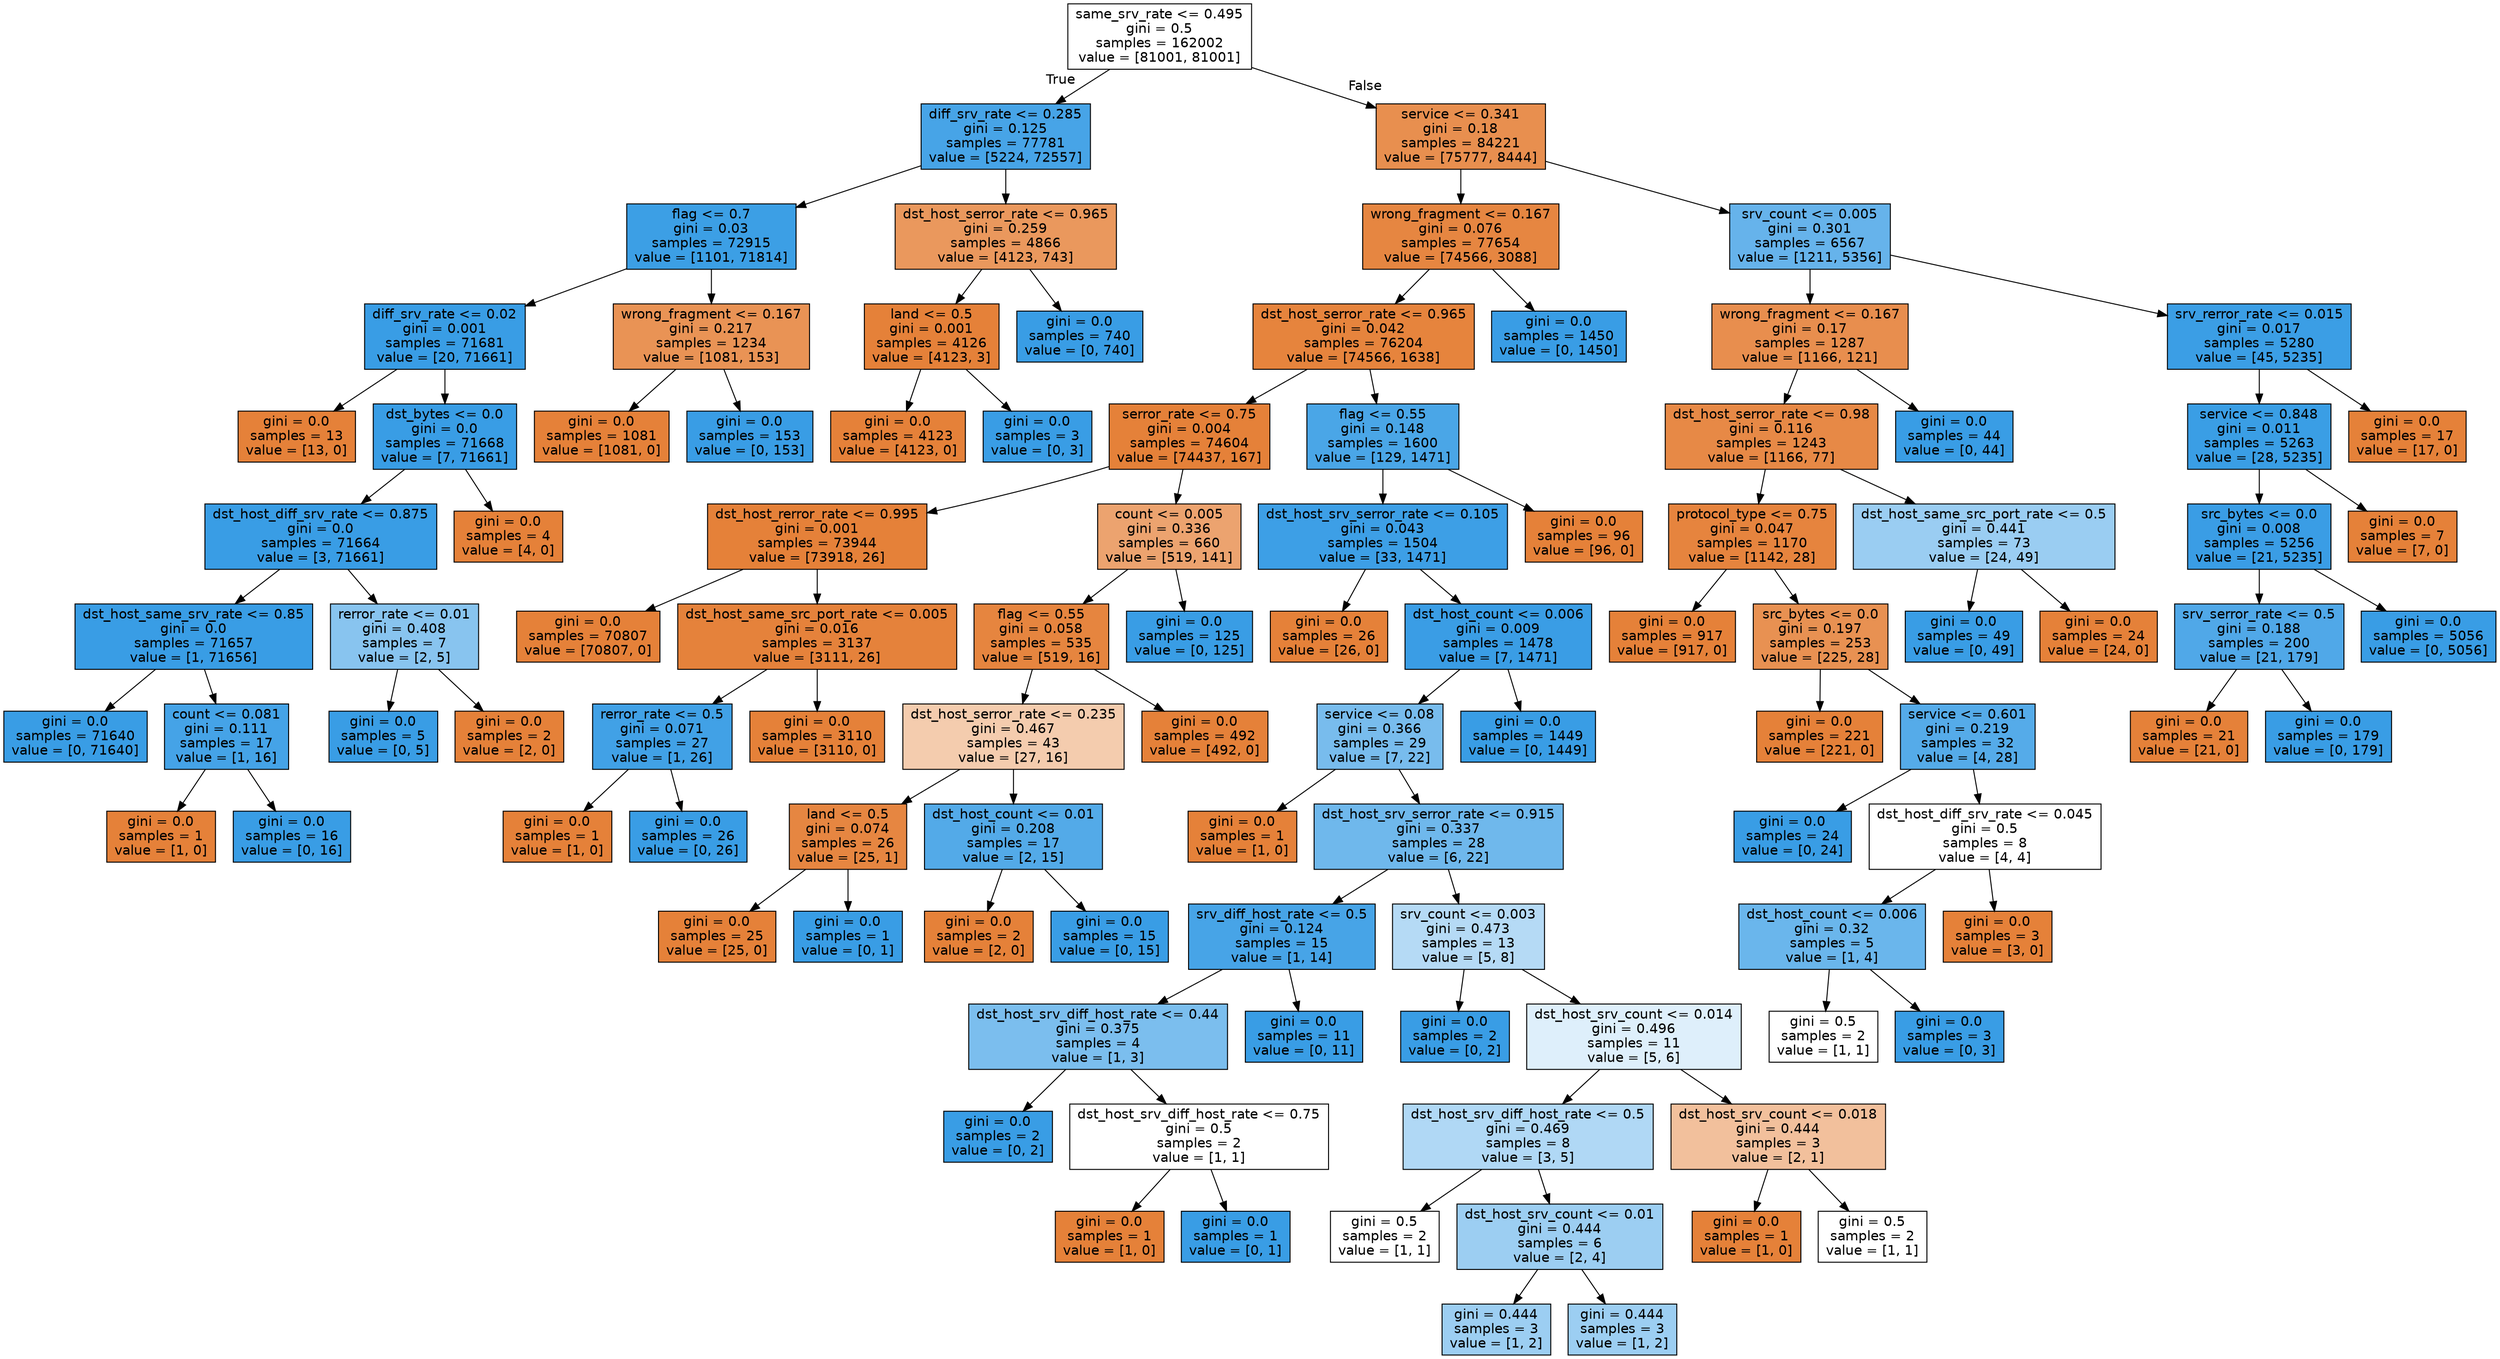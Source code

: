 digraph Tree {
node [shape=box, style="filled", color="black", fontname="helvetica"] ;
edge [fontname="helvetica"] ;
0 [label="same_srv_rate <= 0.495\ngini = 0.5\nsamples = 162002\nvalue = [81001, 81001]", fillcolor="#ffffff"] ;
1 [label="diff_srv_rate <= 0.285\ngini = 0.125\nsamples = 77781\nvalue = [5224, 72557]", fillcolor="#47a4e7"] ;
0 -> 1 [labeldistance=2.5, labelangle=45, headlabel="True"] ;
2 [label="flag <= 0.7\ngini = 0.03\nsamples = 72915\nvalue = [1101, 71814]", fillcolor="#3c9fe5"] ;
1 -> 2 ;
3 [label="diff_srv_rate <= 0.02\ngini = 0.001\nsamples = 71681\nvalue = [20, 71661]", fillcolor="#399de5"] ;
2 -> 3 ;
4 [label="gini = 0.0\nsamples = 13\nvalue = [13, 0]", fillcolor="#e58139"] ;
3 -> 4 ;
5 [label="dst_bytes <= 0.0\ngini = 0.0\nsamples = 71668\nvalue = [7, 71661]", fillcolor="#399de5"] ;
3 -> 5 ;
6 [label="dst_host_diff_srv_rate <= 0.875\ngini = 0.0\nsamples = 71664\nvalue = [3, 71661]", fillcolor="#399de5"] ;
5 -> 6 ;
7 [label="dst_host_same_srv_rate <= 0.85\ngini = 0.0\nsamples = 71657\nvalue = [1, 71656]", fillcolor="#399de5"] ;
6 -> 7 ;
8 [label="gini = 0.0\nsamples = 71640\nvalue = [0, 71640]", fillcolor="#399de5"] ;
7 -> 8 ;
9 [label="count <= 0.081\ngini = 0.111\nsamples = 17\nvalue = [1, 16]", fillcolor="#45a3e7"] ;
7 -> 9 ;
10 [label="gini = 0.0\nsamples = 1\nvalue = [1, 0]", fillcolor="#e58139"] ;
9 -> 10 ;
11 [label="gini = 0.0\nsamples = 16\nvalue = [0, 16]", fillcolor="#399de5"] ;
9 -> 11 ;
12 [label="rerror_rate <= 0.01\ngini = 0.408\nsamples = 7\nvalue = [2, 5]", fillcolor="#88c4ef"] ;
6 -> 12 ;
13 [label="gini = 0.0\nsamples = 5\nvalue = [0, 5]", fillcolor="#399de5"] ;
12 -> 13 ;
14 [label="gini = 0.0\nsamples = 2\nvalue = [2, 0]", fillcolor="#e58139"] ;
12 -> 14 ;
15 [label="gini = 0.0\nsamples = 4\nvalue = [4, 0]", fillcolor="#e58139"] ;
5 -> 15 ;
16 [label="wrong_fragment <= 0.167\ngini = 0.217\nsamples = 1234\nvalue = [1081, 153]", fillcolor="#e99355"] ;
2 -> 16 ;
17 [label="gini = 0.0\nsamples = 1081\nvalue = [1081, 0]", fillcolor="#e58139"] ;
16 -> 17 ;
18 [label="gini = 0.0\nsamples = 153\nvalue = [0, 153]", fillcolor="#399de5"] ;
16 -> 18 ;
19 [label="dst_host_serror_rate <= 0.965\ngini = 0.259\nsamples = 4866\nvalue = [4123, 743]", fillcolor="#ea985d"] ;
1 -> 19 ;
20 [label="land <= 0.5\ngini = 0.001\nsamples = 4126\nvalue = [4123, 3]", fillcolor="#e58139"] ;
19 -> 20 ;
21 [label="gini = 0.0\nsamples = 4123\nvalue = [4123, 0]", fillcolor="#e58139"] ;
20 -> 21 ;
22 [label="gini = 0.0\nsamples = 3\nvalue = [0, 3]", fillcolor="#399de5"] ;
20 -> 22 ;
23 [label="gini = 0.0\nsamples = 740\nvalue = [0, 740]", fillcolor="#399de5"] ;
19 -> 23 ;
24 [label="service <= 0.341\ngini = 0.18\nsamples = 84221\nvalue = [75777, 8444]", fillcolor="#e88f4f"] ;
0 -> 24 [labeldistance=2.5, labelangle=-45, headlabel="False"] ;
25 [label="wrong_fragment <= 0.167\ngini = 0.076\nsamples = 77654\nvalue = [74566, 3088]", fillcolor="#e68641"] ;
24 -> 25 ;
26 [label="dst_host_serror_rate <= 0.965\ngini = 0.042\nsamples = 76204\nvalue = [74566, 1638]", fillcolor="#e6843d"] ;
25 -> 26 ;
27 [label="serror_rate <= 0.75\ngini = 0.004\nsamples = 74604\nvalue = [74437, 167]", fillcolor="#e58139"] ;
26 -> 27 ;
28 [label="dst_host_rerror_rate <= 0.995\ngini = 0.001\nsamples = 73944\nvalue = [73918, 26]", fillcolor="#e58139"] ;
27 -> 28 ;
29 [label="gini = 0.0\nsamples = 70807\nvalue = [70807, 0]", fillcolor="#e58139"] ;
28 -> 29 ;
30 [label="dst_host_same_src_port_rate <= 0.005\ngini = 0.016\nsamples = 3137\nvalue = [3111, 26]", fillcolor="#e5823b"] ;
28 -> 30 ;
31 [label="rerror_rate <= 0.5\ngini = 0.071\nsamples = 27\nvalue = [1, 26]", fillcolor="#41a1e6"] ;
30 -> 31 ;
32 [label="gini = 0.0\nsamples = 1\nvalue = [1, 0]", fillcolor="#e58139"] ;
31 -> 32 ;
33 [label="gini = 0.0\nsamples = 26\nvalue = [0, 26]", fillcolor="#399de5"] ;
31 -> 33 ;
34 [label="gini = 0.0\nsamples = 3110\nvalue = [3110, 0]", fillcolor="#e58139"] ;
30 -> 34 ;
35 [label="count <= 0.005\ngini = 0.336\nsamples = 660\nvalue = [519, 141]", fillcolor="#eca36f"] ;
27 -> 35 ;
36 [label="flag <= 0.55\ngini = 0.058\nsamples = 535\nvalue = [519, 16]", fillcolor="#e6853f"] ;
35 -> 36 ;
37 [label="dst_host_serror_rate <= 0.235\ngini = 0.467\nsamples = 43\nvalue = [27, 16]", fillcolor="#f4ccae"] ;
36 -> 37 ;
38 [label="land <= 0.5\ngini = 0.074\nsamples = 26\nvalue = [25, 1]", fillcolor="#e68641"] ;
37 -> 38 ;
39 [label="gini = 0.0\nsamples = 25\nvalue = [25, 0]", fillcolor="#e58139"] ;
38 -> 39 ;
40 [label="gini = 0.0\nsamples = 1\nvalue = [0, 1]", fillcolor="#399de5"] ;
38 -> 40 ;
41 [label="dst_host_count <= 0.01\ngini = 0.208\nsamples = 17\nvalue = [2, 15]", fillcolor="#53aae8"] ;
37 -> 41 ;
42 [label="gini = 0.0\nsamples = 2\nvalue = [2, 0]", fillcolor="#e58139"] ;
41 -> 42 ;
43 [label="gini = 0.0\nsamples = 15\nvalue = [0, 15]", fillcolor="#399de5"] ;
41 -> 43 ;
44 [label="gini = 0.0\nsamples = 492\nvalue = [492, 0]", fillcolor="#e58139"] ;
36 -> 44 ;
45 [label="gini = 0.0\nsamples = 125\nvalue = [0, 125]", fillcolor="#399de5"] ;
35 -> 45 ;
46 [label="flag <= 0.55\ngini = 0.148\nsamples = 1600\nvalue = [129, 1471]", fillcolor="#4aa6e7"] ;
26 -> 46 ;
47 [label="dst_host_srv_serror_rate <= 0.105\ngini = 0.043\nsamples = 1504\nvalue = [33, 1471]", fillcolor="#3d9fe6"] ;
46 -> 47 ;
48 [label="gini = 0.0\nsamples = 26\nvalue = [26, 0]", fillcolor="#e58139"] ;
47 -> 48 ;
49 [label="dst_host_count <= 0.006\ngini = 0.009\nsamples = 1478\nvalue = [7, 1471]", fillcolor="#3a9de5"] ;
47 -> 49 ;
50 [label="service <= 0.08\ngini = 0.366\nsamples = 29\nvalue = [7, 22]", fillcolor="#78bced"] ;
49 -> 50 ;
51 [label="gini = 0.0\nsamples = 1\nvalue = [1, 0]", fillcolor="#e58139"] ;
50 -> 51 ;
52 [label="dst_host_srv_serror_rate <= 0.915\ngini = 0.337\nsamples = 28\nvalue = [6, 22]", fillcolor="#6fb8ec"] ;
50 -> 52 ;
53 [label="srv_diff_host_rate <= 0.5\ngini = 0.124\nsamples = 15\nvalue = [1, 14]", fillcolor="#47a4e7"] ;
52 -> 53 ;
54 [label="dst_host_srv_diff_host_rate <= 0.44\ngini = 0.375\nsamples = 4\nvalue = [1, 3]", fillcolor="#7bbeee"] ;
53 -> 54 ;
55 [label="gini = 0.0\nsamples = 2\nvalue = [0, 2]", fillcolor="#399de5"] ;
54 -> 55 ;
56 [label="dst_host_srv_diff_host_rate <= 0.75\ngini = 0.5\nsamples = 2\nvalue = [1, 1]", fillcolor="#ffffff"] ;
54 -> 56 ;
57 [label="gini = 0.0\nsamples = 1\nvalue = [1, 0]", fillcolor="#e58139"] ;
56 -> 57 ;
58 [label="gini = 0.0\nsamples = 1\nvalue = [0, 1]", fillcolor="#399de5"] ;
56 -> 58 ;
59 [label="gini = 0.0\nsamples = 11\nvalue = [0, 11]", fillcolor="#399de5"] ;
53 -> 59 ;
60 [label="srv_count <= 0.003\ngini = 0.473\nsamples = 13\nvalue = [5, 8]", fillcolor="#b5daf5"] ;
52 -> 60 ;
61 [label="gini = 0.0\nsamples = 2\nvalue = [0, 2]", fillcolor="#399de5"] ;
60 -> 61 ;
62 [label="dst_host_srv_count <= 0.014\ngini = 0.496\nsamples = 11\nvalue = [5, 6]", fillcolor="#deeffb"] ;
60 -> 62 ;
63 [label="dst_host_srv_diff_host_rate <= 0.5\ngini = 0.469\nsamples = 8\nvalue = [3, 5]", fillcolor="#b0d8f5"] ;
62 -> 63 ;
64 [label="gini = 0.5\nsamples = 2\nvalue = [1, 1]", fillcolor="#ffffff"] ;
63 -> 64 ;
65 [label="dst_host_srv_count <= 0.01\ngini = 0.444\nsamples = 6\nvalue = [2, 4]", fillcolor="#9ccef2"] ;
63 -> 65 ;
66 [label="gini = 0.444\nsamples = 3\nvalue = [1, 2]", fillcolor="#9ccef2"] ;
65 -> 66 ;
67 [label="gini = 0.444\nsamples = 3\nvalue = [1, 2]", fillcolor="#9ccef2"] ;
65 -> 67 ;
68 [label="dst_host_srv_count <= 0.018\ngini = 0.444\nsamples = 3\nvalue = [2, 1]", fillcolor="#f2c09c"] ;
62 -> 68 ;
69 [label="gini = 0.0\nsamples = 1\nvalue = [1, 0]", fillcolor="#e58139"] ;
68 -> 69 ;
70 [label="gini = 0.5\nsamples = 2\nvalue = [1, 1]", fillcolor="#ffffff"] ;
68 -> 70 ;
71 [label="gini = 0.0\nsamples = 1449\nvalue = [0, 1449]", fillcolor="#399de5"] ;
49 -> 71 ;
72 [label="gini = 0.0\nsamples = 96\nvalue = [96, 0]", fillcolor="#e58139"] ;
46 -> 72 ;
73 [label="gini = 0.0\nsamples = 1450\nvalue = [0, 1450]", fillcolor="#399de5"] ;
25 -> 73 ;
74 [label="srv_count <= 0.005\ngini = 0.301\nsamples = 6567\nvalue = [1211, 5356]", fillcolor="#66b3eb"] ;
24 -> 74 ;
75 [label="wrong_fragment <= 0.167\ngini = 0.17\nsamples = 1287\nvalue = [1166, 121]", fillcolor="#e88e4e"] ;
74 -> 75 ;
76 [label="dst_host_serror_rate <= 0.98\ngini = 0.116\nsamples = 1243\nvalue = [1166, 77]", fillcolor="#e78946"] ;
75 -> 76 ;
77 [label="protocol_type <= 0.75\ngini = 0.047\nsamples = 1170\nvalue = [1142, 28]", fillcolor="#e6843e"] ;
76 -> 77 ;
78 [label="gini = 0.0\nsamples = 917\nvalue = [917, 0]", fillcolor="#e58139"] ;
77 -> 78 ;
79 [label="src_bytes <= 0.0\ngini = 0.197\nsamples = 253\nvalue = [225, 28]", fillcolor="#e89152"] ;
77 -> 79 ;
80 [label="gini = 0.0\nsamples = 221\nvalue = [221, 0]", fillcolor="#e58139"] ;
79 -> 80 ;
81 [label="service <= 0.601\ngini = 0.219\nsamples = 32\nvalue = [4, 28]", fillcolor="#55abe9"] ;
79 -> 81 ;
82 [label="gini = 0.0\nsamples = 24\nvalue = [0, 24]", fillcolor="#399de5"] ;
81 -> 82 ;
83 [label="dst_host_diff_srv_rate <= 0.045\ngini = 0.5\nsamples = 8\nvalue = [4, 4]", fillcolor="#ffffff"] ;
81 -> 83 ;
84 [label="dst_host_count <= 0.006\ngini = 0.32\nsamples = 5\nvalue = [1, 4]", fillcolor="#6ab6ec"] ;
83 -> 84 ;
85 [label="gini = 0.5\nsamples = 2\nvalue = [1, 1]", fillcolor="#ffffff"] ;
84 -> 85 ;
86 [label="gini = 0.0\nsamples = 3\nvalue = [0, 3]", fillcolor="#399de5"] ;
84 -> 86 ;
87 [label="gini = 0.0\nsamples = 3\nvalue = [3, 0]", fillcolor="#e58139"] ;
83 -> 87 ;
88 [label="dst_host_same_src_port_rate <= 0.5\ngini = 0.441\nsamples = 73\nvalue = [24, 49]", fillcolor="#9acdf2"] ;
76 -> 88 ;
89 [label="gini = 0.0\nsamples = 49\nvalue = [0, 49]", fillcolor="#399de5"] ;
88 -> 89 ;
90 [label="gini = 0.0\nsamples = 24\nvalue = [24, 0]", fillcolor="#e58139"] ;
88 -> 90 ;
91 [label="gini = 0.0\nsamples = 44\nvalue = [0, 44]", fillcolor="#399de5"] ;
75 -> 91 ;
92 [label="srv_rerror_rate <= 0.015\ngini = 0.017\nsamples = 5280\nvalue = [45, 5235]", fillcolor="#3b9ee5"] ;
74 -> 92 ;
93 [label="service <= 0.848\ngini = 0.011\nsamples = 5263\nvalue = [28, 5235]", fillcolor="#3a9ee5"] ;
92 -> 93 ;
94 [label="src_bytes <= 0.0\ngini = 0.008\nsamples = 5256\nvalue = [21, 5235]", fillcolor="#3a9de5"] ;
93 -> 94 ;
95 [label="srv_serror_rate <= 0.5\ngini = 0.188\nsamples = 200\nvalue = [21, 179]", fillcolor="#50a8e8"] ;
94 -> 95 ;
96 [label="gini = 0.0\nsamples = 21\nvalue = [21, 0]", fillcolor="#e58139"] ;
95 -> 96 ;
97 [label="gini = 0.0\nsamples = 179\nvalue = [0, 179]", fillcolor="#399de5"] ;
95 -> 97 ;
98 [label="gini = 0.0\nsamples = 5056\nvalue = [0, 5056]", fillcolor="#399de5"] ;
94 -> 98 ;
99 [label="gini = 0.0\nsamples = 7\nvalue = [7, 0]", fillcolor="#e58139"] ;
93 -> 99 ;
100 [label="gini = 0.0\nsamples = 17\nvalue = [17, 0]", fillcolor="#e58139"] ;
92 -> 100 ;
}